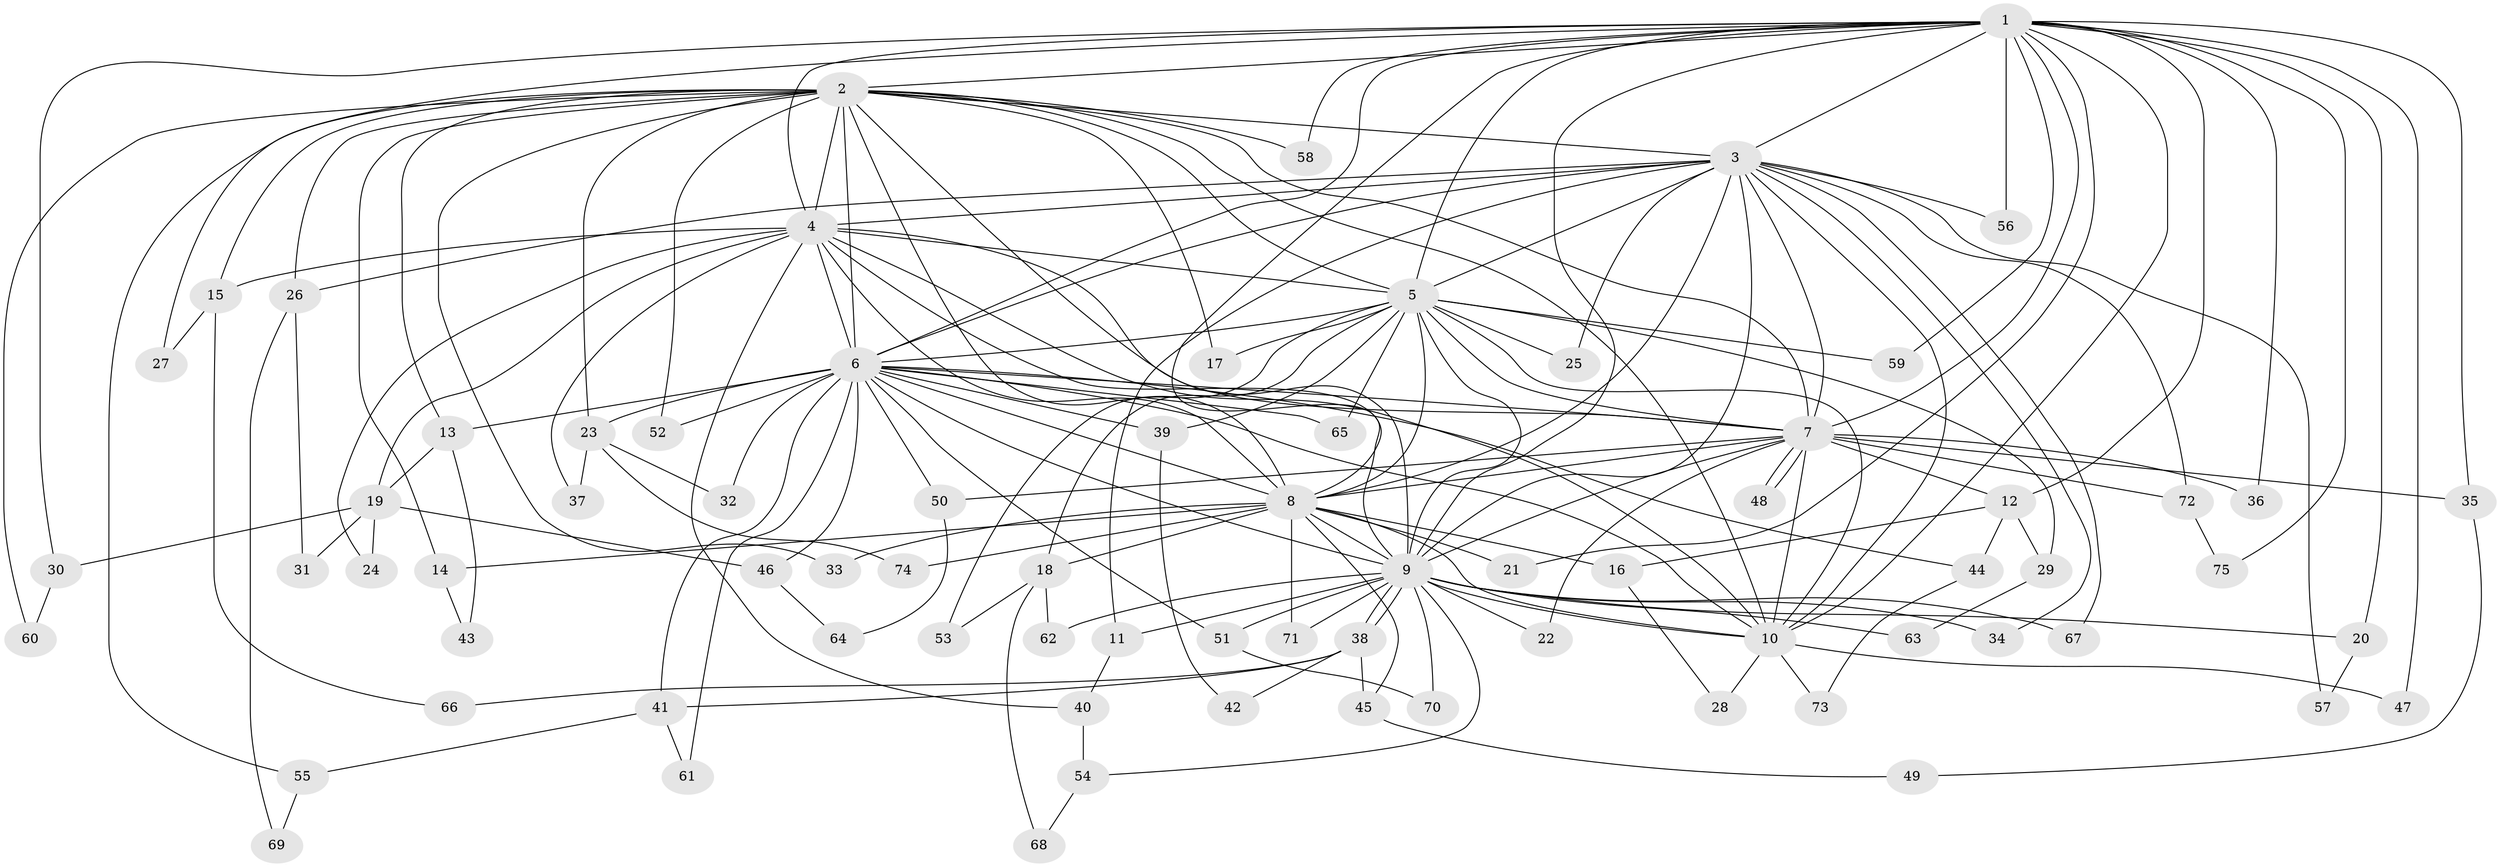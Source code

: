 // coarse degree distribution, {10: 0.06666666666666667, 17: 0.06666666666666667, 12: 0.03333333333333333, 11: 0.06666666666666667, 9: 0.03333333333333333, 6: 0.1, 3: 0.23333333333333334, 5: 0.03333333333333333, 4: 0.06666666666666667, 8: 0.03333333333333333, 2: 0.23333333333333334, 1: 0.03333333333333333}
// Generated by graph-tools (version 1.1) at 2025/49/03/04/25 22:49:20]
// undirected, 75 vertices, 175 edges
graph export_dot {
  node [color=gray90,style=filled];
  1;
  2;
  3;
  4;
  5;
  6;
  7;
  8;
  9;
  10;
  11;
  12;
  13;
  14;
  15;
  16;
  17;
  18;
  19;
  20;
  21;
  22;
  23;
  24;
  25;
  26;
  27;
  28;
  29;
  30;
  31;
  32;
  33;
  34;
  35;
  36;
  37;
  38;
  39;
  40;
  41;
  42;
  43;
  44;
  45;
  46;
  47;
  48;
  49;
  50;
  51;
  52;
  53;
  54;
  55;
  56;
  57;
  58;
  59;
  60;
  61;
  62;
  63;
  64;
  65;
  66;
  67;
  68;
  69;
  70;
  71;
  72;
  73;
  74;
  75;
  1 -- 2;
  1 -- 3;
  1 -- 4;
  1 -- 5;
  1 -- 6;
  1 -- 7;
  1 -- 8;
  1 -- 9;
  1 -- 10;
  1 -- 12;
  1 -- 20;
  1 -- 21;
  1 -- 27;
  1 -- 30;
  1 -- 35;
  1 -- 36;
  1 -- 47;
  1 -- 56;
  1 -- 58;
  1 -- 59;
  1 -- 75;
  2 -- 3;
  2 -- 4;
  2 -- 5;
  2 -- 6;
  2 -- 7;
  2 -- 8;
  2 -- 9;
  2 -- 10;
  2 -- 13;
  2 -- 14;
  2 -- 15;
  2 -- 17;
  2 -- 23;
  2 -- 26;
  2 -- 33;
  2 -- 52;
  2 -- 55;
  2 -- 58;
  2 -- 60;
  3 -- 4;
  3 -- 5;
  3 -- 6;
  3 -- 7;
  3 -- 8;
  3 -- 9;
  3 -- 10;
  3 -- 11;
  3 -- 25;
  3 -- 26;
  3 -- 34;
  3 -- 56;
  3 -- 57;
  3 -- 67;
  3 -- 72;
  4 -- 5;
  4 -- 6;
  4 -- 7;
  4 -- 8;
  4 -- 9;
  4 -- 10;
  4 -- 15;
  4 -- 19;
  4 -- 24;
  4 -- 37;
  4 -- 40;
  5 -- 6;
  5 -- 7;
  5 -- 8;
  5 -- 9;
  5 -- 10;
  5 -- 17;
  5 -- 18;
  5 -- 25;
  5 -- 29;
  5 -- 39;
  5 -- 53;
  5 -- 59;
  5 -- 65;
  6 -- 7;
  6 -- 8;
  6 -- 9;
  6 -- 10;
  6 -- 13;
  6 -- 23;
  6 -- 32;
  6 -- 39;
  6 -- 41;
  6 -- 44;
  6 -- 46;
  6 -- 50;
  6 -- 51;
  6 -- 52;
  6 -- 61;
  6 -- 65;
  7 -- 8;
  7 -- 9;
  7 -- 10;
  7 -- 12;
  7 -- 22;
  7 -- 35;
  7 -- 36;
  7 -- 48;
  7 -- 48;
  7 -- 50;
  7 -- 72;
  8 -- 9;
  8 -- 10;
  8 -- 14;
  8 -- 16;
  8 -- 18;
  8 -- 21;
  8 -- 33;
  8 -- 45;
  8 -- 71;
  8 -- 74;
  9 -- 10;
  9 -- 11;
  9 -- 20;
  9 -- 22;
  9 -- 34;
  9 -- 38;
  9 -- 38;
  9 -- 51;
  9 -- 54;
  9 -- 62;
  9 -- 63;
  9 -- 67;
  9 -- 70;
  9 -- 71;
  10 -- 28;
  10 -- 47;
  10 -- 73;
  11 -- 40;
  12 -- 16;
  12 -- 29;
  12 -- 44;
  13 -- 19;
  13 -- 43;
  14 -- 43;
  15 -- 27;
  15 -- 66;
  16 -- 28;
  18 -- 53;
  18 -- 62;
  18 -- 68;
  19 -- 24;
  19 -- 30;
  19 -- 31;
  19 -- 46;
  20 -- 57;
  23 -- 32;
  23 -- 37;
  23 -- 74;
  26 -- 31;
  26 -- 69;
  29 -- 63;
  30 -- 60;
  35 -- 49;
  38 -- 41;
  38 -- 42;
  38 -- 45;
  38 -- 66;
  39 -- 42;
  40 -- 54;
  41 -- 55;
  41 -- 61;
  44 -- 73;
  45 -- 49;
  46 -- 64;
  50 -- 64;
  51 -- 70;
  54 -- 68;
  55 -- 69;
  72 -- 75;
}
